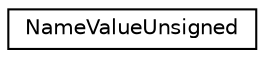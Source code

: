 digraph "Graphical Class Hierarchy"
{
  edge [fontname="Helvetica",fontsize="10",labelfontname="Helvetica",labelfontsize="10"];
  node [fontname="Helvetica",fontsize="10",shape=record];
  rankdir="LR";
  Node0 [label="NameValueUnsigned",height=0.2,width=0.4,color="black", fillcolor="white", style="filled",URL="$struct_name_value_unsigned.html"];
}
